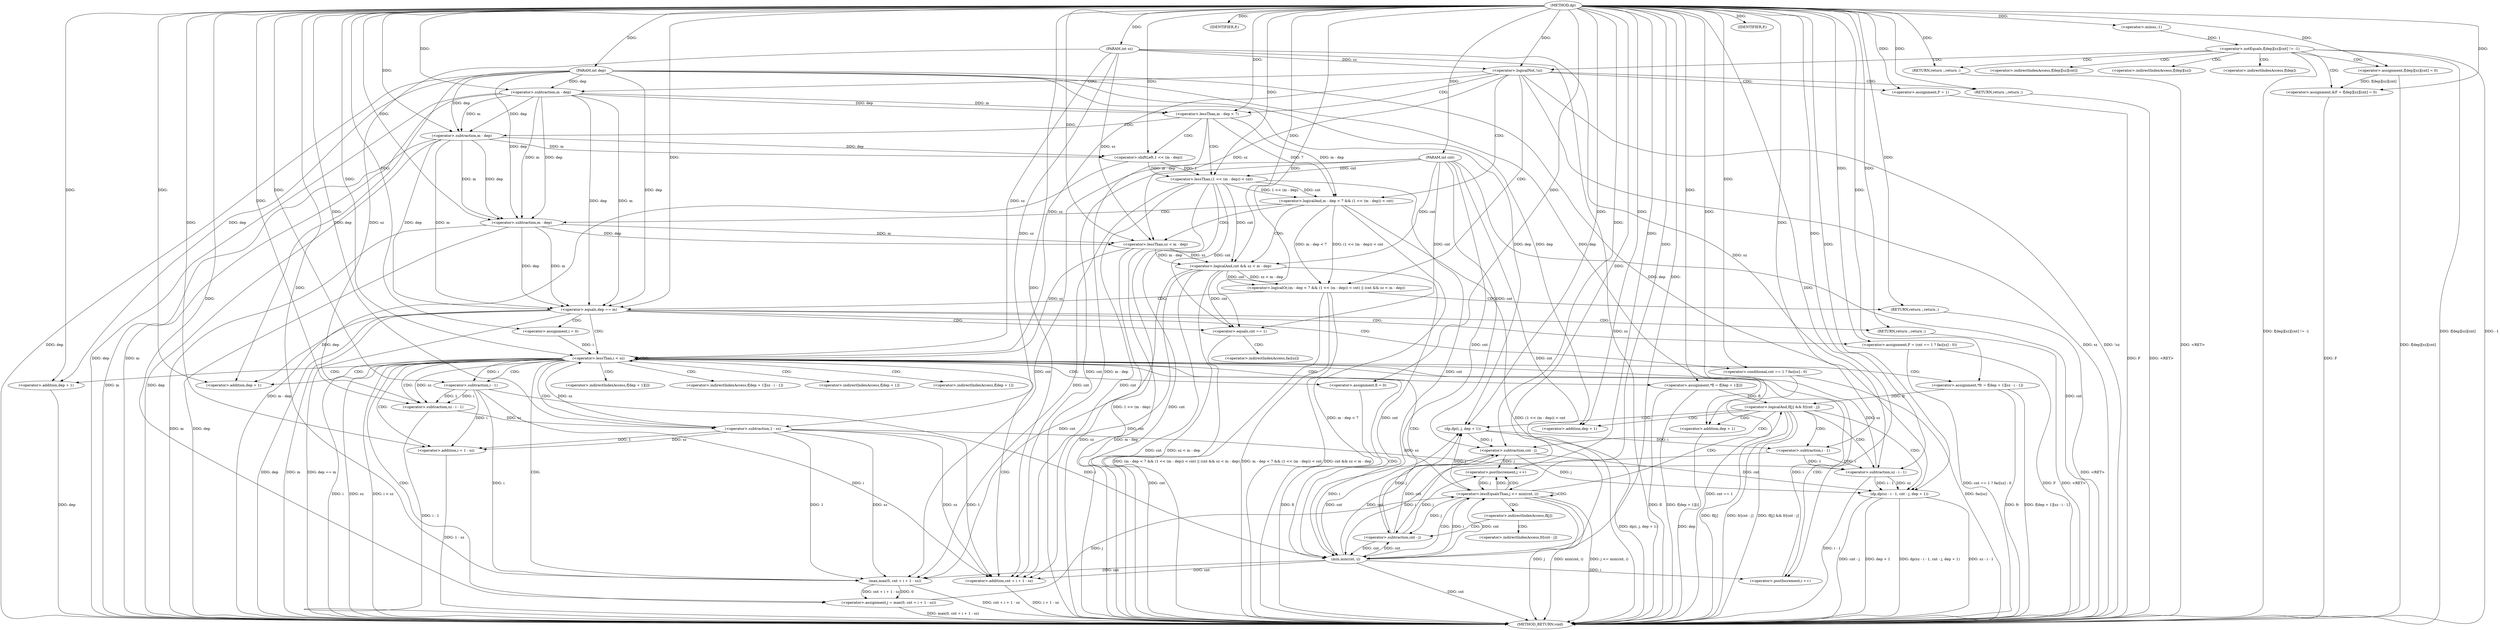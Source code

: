 digraph "dp" {  
"1000121" [label = "(METHOD,dp)" ]
"1000287" [label = "(METHOD_RETURN,void)" ]
"1000122" [label = "(PARAM,int sz)" ]
"1000123" [label = "(PARAM,int cnt)" ]
"1000124" [label = "(PARAM,int dep)" ]
"1000139" [label = "(<operator>.assignment,&F = f[dep][sz][cnt] = 0)" ]
"1000127" [label = "(<operator>.notEquals,f[dep][sz][cnt] != -1)" ]
"1000137" [label = "(RETURN,return ;,return ;)" ]
"1000151" [label = "(<operator>.logicalNot,!sz)" ]
"1000159" [label = "(<operator>.logicalOr,(m - dep < 7 && (1 << (m - dep)) < cnt) || (cnt && sz < m - dep))" ]
"1000180" [label = "(RETURN,return ;,return ;)" ]
"1000182" [label = "(<operator>.equals,dep == m)" ]
"1000199" [label = "(<operator>.assignment,i = 0)" ]
"1000202" [label = "(<operator>.lessThan,i < sz)" ]
"1000205" [label = "(<operator>.postIncrement,i ++)" ]
"1000141" [label = "(<operator>.assignment,f[dep][sz][cnt] = 0)" ]
"1000154" [label = "(<operator>.assignment,F = 1)" ]
"1000157" [label = "(RETURN,return ;,return ;)" ]
"1000186" [label = "(<operator>.assignment,F = (cnt == 1 ? fac[sz] : 0))" ]
"1000196" [label = "(RETURN,return ;,return ;)" ]
"1000209" [label = "(<operator>.assignment,fi = 0)" ]
"1000213" [label = "(<operator>.assignment,*fl = f[dep + 1][i])" ]
"1000223" [label = "(<operator>.assignment,*fr = f[dep + 1][sz - i - 1])" ]
"1000286" [label = "(IDENTIFIER,P,)" ]
"1000135" [label = "(<operator>.minus,-1)" ]
"1000160" [label = "(<operator>.logicalAnd,m - dep < 7 && (1 << (m - dep)) < cnt)" ]
"1000173" [label = "(<operator>.logicalAnd,cnt && sz < m - dep)" ]
"1000238" [label = "(<operator>.assignment,j = max(0, cnt + i + 1 - sz))" ]
"1000249" [label = "(<operator>.lessEqualsThan,j <= min(cnt, i))" ]
"1000254" [label = "(<operator>.postIncrement,j ++)" ]
"1000161" [label = "(<operator>.lessThan,m - dep < 7)" ]
"1000166" [label = "(<operator>.lessThan,(1 << (m - dep)) < cnt)" ]
"1000175" [label = "(<operator>.lessThan,sz < m - dep)" ]
"1000188" [label = "(<operator>.conditional,cnt == 1 ? fac[sz] : 0)" ]
"1000257" [label = "(<operator>.logicalAnd,fl[j] && fr[cnt - j])" ]
"1000162" [label = "(<operator>.subtraction,m - dep)" ]
"1000167" [label = "(<operator>.shiftLeft,1 << (m - dep))" ]
"1000177" [label = "(<operator>.subtraction,m - dep)" ]
"1000189" [label = "(<operator>.equals,cnt == 1)" ]
"1000231" [label = "(<operator>.subtraction,sz - i - 1)" ]
"1000240" [label = "(max,max(0, cnt + i + 1 - sz))" ]
"1000251" [label = "(min,min(cnt, i))" ]
"1000267" [label = "(dp,dp(i, j, dep + 1))" ]
"1000273" [label = "(dp,dp(sz - i - 1, cnt - j, dep + 1))" ]
"1000285" [label = "(IDENTIFIER,P,)" ]
"1000169" [label = "(<operator>.subtraction,m - dep)" ]
"1000218" [label = "(<operator>.addition,dep + 1)" ]
"1000228" [label = "(<operator>.addition,dep + 1)" ]
"1000233" [label = "(<operator>.subtraction,i - 1)" ]
"1000242" [label = "(<operator>.addition,cnt + i + 1 - sz)" ]
"1000244" [label = "(<operator>.addition,i + 1 - sz)" ]
"1000263" [label = "(<operator>.subtraction,cnt - j)" ]
"1000270" [label = "(<operator>.addition,dep + 1)" ]
"1000274" [label = "(<operator>.subtraction,sz - i - 1)" ]
"1000279" [label = "(<operator>.subtraction,cnt - j)" ]
"1000282" [label = "(<operator>.addition,dep + 1)" ]
"1000246" [label = "(<operator>.subtraction,1 - sz)" ]
"1000276" [label = "(<operator>.subtraction,i - 1)" ]
"1000142" [label = "(<operator>.indirectIndexAccess,f[dep][sz][cnt])" ]
"1000143" [label = "(<operator>.indirectIndexAccess,f[dep][sz])" ]
"1000215" [label = "(<operator>.indirectIndexAccess,f[dep + 1][i])" ]
"1000225" [label = "(<operator>.indirectIndexAccess,f[dep + 1][sz - i - 1])" ]
"1000144" [label = "(<operator>.indirectIndexAccess,f[dep])" ]
"1000192" [label = "(<operator>.indirectIndexAccess,fac[sz])" ]
"1000216" [label = "(<operator>.indirectIndexAccess,f[dep + 1])" ]
"1000226" [label = "(<operator>.indirectIndexAccess,f[dep + 1])" ]
"1000258" [label = "(<operator>.indirectIndexAccess,fl[j])" ]
"1000261" [label = "(<operator>.indirectIndexAccess,fr[cnt - j])" ]
  "1000196" -> "1000287"  [ label = "DDG: <RET>"] 
  "1000137" -> "1000287"  [ label = "DDG: <RET>"] 
  "1000122" -> "1000287"  [ label = "DDG: sz"] 
  "1000123" -> "1000287"  [ label = "DDG: cnt"] 
  "1000124" -> "1000287"  [ label = "DDG: dep"] 
  "1000127" -> "1000287"  [ label = "DDG: f[dep][sz][cnt]"] 
  "1000127" -> "1000287"  [ label = "DDG: -1"] 
  "1000127" -> "1000287"  [ label = "DDG: f[dep][sz][cnt] != -1"] 
  "1000139" -> "1000287"  [ label = "DDG: F"] 
  "1000141" -> "1000287"  [ label = "DDG: f[dep][sz][cnt]"] 
  "1000151" -> "1000287"  [ label = "DDG: sz"] 
  "1000151" -> "1000287"  [ label = "DDG: !sz"] 
  "1000162" -> "1000287"  [ label = "DDG: m"] 
  "1000162" -> "1000287"  [ label = "DDG: dep"] 
  "1000161" -> "1000287"  [ label = "DDG: m - dep"] 
  "1000160" -> "1000287"  [ label = "DDG: m - dep < 7"] 
  "1000169" -> "1000287"  [ label = "DDG: m"] 
  "1000169" -> "1000287"  [ label = "DDG: dep"] 
  "1000167" -> "1000287"  [ label = "DDG: m - dep"] 
  "1000166" -> "1000287"  [ label = "DDG: 1 << (m - dep)"] 
  "1000166" -> "1000287"  [ label = "DDG: cnt"] 
  "1000160" -> "1000287"  [ label = "DDG: (1 << (m - dep)) < cnt"] 
  "1000159" -> "1000287"  [ label = "DDG: m - dep < 7 && (1 << (m - dep)) < cnt"] 
  "1000173" -> "1000287"  [ label = "DDG: cnt"] 
  "1000175" -> "1000287"  [ label = "DDG: sz"] 
  "1000177" -> "1000287"  [ label = "DDG: m"] 
  "1000177" -> "1000287"  [ label = "DDG: dep"] 
  "1000175" -> "1000287"  [ label = "DDG: m - dep"] 
  "1000173" -> "1000287"  [ label = "DDG: sz < m - dep"] 
  "1000159" -> "1000287"  [ label = "DDG: cnt && sz < m - dep"] 
  "1000159" -> "1000287"  [ label = "DDG: (m - dep < 7 && (1 << (m - dep)) < cnt) || (cnt && sz < m - dep)"] 
  "1000182" -> "1000287"  [ label = "DDG: dep"] 
  "1000182" -> "1000287"  [ label = "DDG: m"] 
  "1000182" -> "1000287"  [ label = "DDG: dep == m"] 
  "1000202" -> "1000287"  [ label = "DDG: i"] 
  "1000202" -> "1000287"  [ label = "DDG: sz"] 
  "1000202" -> "1000287"  [ label = "DDG: i < sz"] 
  "1000209" -> "1000287"  [ label = "DDG: fi"] 
  "1000213" -> "1000287"  [ label = "DDG: fl"] 
  "1000213" -> "1000287"  [ label = "DDG: f[dep + 1][i]"] 
  "1000223" -> "1000287"  [ label = "DDG: fr"] 
  "1000228" -> "1000287"  [ label = "DDG: dep"] 
  "1000231" -> "1000287"  [ label = "DDG: i - 1"] 
  "1000223" -> "1000287"  [ label = "DDG: f[dep + 1][sz - i - 1]"] 
  "1000244" -> "1000287"  [ label = "DDG: 1 - sz"] 
  "1000242" -> "1000287"  [ label = "DDG: i + 1 - sz"] 
  "1000240" -> "1000287"  [ label = "DDG: cnt + i + 1 - sz"] 
  "1000238" -> "1000287"  [ label = "DDG: max(0, cnt + i + 1 - sz)"] 
  "1000249" -> "1000287"  [ label = "DDG: j"] 
  "1000251" -> "1000287"  [ label = "DDG: cnt"] 
  "1000249" -> "1000287"  [ label = "DDG: min(cnt, i)"] 
  "1000249" -> "1000287"  [ label = "DDG: j <= min(cnt, i)"] 
  "1000257" -> "1000287"  [ label = "DDG: fl[j]"] 
  "1000257" -> "1000287"  [ label = "DDG: fr[cnt - j]"] 
  "1000257" -> "1000287"  [ label = "DDG: fl[j] && fr[cnt - j]"] 
  "1000267" -> "1000287"  [ label = "DDG: dp(i, j, dep + 1)"] 
  "1000274" -> "1000287"  [ label = "DDG: i - 1"] 
  "1000273" -> "1000287"  [ label = "DDG: sz - i - 1"] 
  "1000273" -> "1000287"  [ label = "DDG: cnt - j"] 
  "1000282" -> "1000287"  [ label = "DDG: dep"] 
  "1000273" -> "1000287"  [ label = "DDG: dep + 1"] 
  "1000273" -> "1000287"  [ label = "DDG: dp(sz - i - 1, cnt - j, dep + 1)"] 
  "1000186" -> "1000287"  [ label = "DDG: F"] 
  "1000189" -> "1000287"  [ label = "DDG: cnt"] 
  "1000188" -> "1000287"  [ label = "DDG: cnt == 1"] 
  "1000188" -> "1000287"  [ label = "DDG: fac[sz]"] 
  "1000186" -> "1000287"  [ label = "DDG: cnt == 1 ? fac[sz] : 0"] 
  "1000154" -> "1000287"  [ label = "DDG: F"] 
  "1000157" -> "1000287"  [ label = "DDG: <RET>"] 
  "1000180" -> "1000287"  [ label = "DDG: <RET>"] 
  "1000121" -> "1000122"  [ label = "DDG: "] 
  "1000121" -> "1000123"  [ label = "DDG: "] 
  "1000121" -> "1000124"  [ label = "DDG: "] 
  "1000121" -> "1000137"  [ label = "DDG: "] 
  "1000121" -> "1000139"  [ label = "DDG: "] 
  "1000141" -> "1000139"  [ label = "DDG: f[dep][sz][cnt]"] 
  "1000121" -> "1000180"  [ label = "DDG: "] 
  "1000121" -> "1000199"  [ label = "DDG: "] 
  "1000135" -> "1000127"  [ label = "DDG: 1"] 
  "1000121" -> "1000141"  [ label = "DDG: "] 
  "1000122" -> "1000151"  [ label = "DDG: sz"] 
  "1000121" -> "1000151"  [ label = "DDG: "] 
  "1000121" -> "1000154"  [ label = "DDG: "] 
  "1000121" -> "1000157"  [ label = "DDG: "] 
  "1000160" -> "1000159"  [ label = "DDG: m - dep < 7"] 
  "1000160" -> "1000159"  [ label = "DDG: (1 << (m - dep)) < cnt"] 
  "1000173" -> "1000159"  [ label = "DDG: cnt"] 
  "1000173" -> "1000159"  [ label = "DDG: sz < m - dep"] 
  "1000162" -> "1000182"  [ label = "DDG: dep"] 
  "1000169" -> "1000182"  [ label = "DDG: dep"] 
  "1000177" -> "1000182"  [ label = "DDG: dep"] 
  "1000124" -> "1000182"  [ label = "DDG: dep"] 
  "1000121" -> "1000182"  [ label = "DDG: "] 
  "1000162" -> "1000182"  [ label = "DDG: m"] 
  "1000169" -> "1000182"  [ label = "DDG: m"] 
  "1000177" -> "1000182"  [ label = "DDG: m"] 
  "1000121" -> "1000186"  [ label = "DDG: "] 
  "1000121" -> "1000196"  [ label = "DDG: "] 
  "1000199" -> "1000202"  [ label = "DDG: i"] 
  "1000205" -> "1000202"  [ label = "DDG: i"] 
  "1000121" -> "1000202"  [ label = "DDG: "] 
  "1000151" -> "1000202"  [ label = "DDG: sz"] 
  "1000175" -> "1000202"  [ label = "DDG: sz"] 
  "1000246" -> "1000202"  [ label = "DDG: sz"] 
  "1000274" -> "1000202"  [ label = "DDG: sz"] 
  "1000122" -> "1000202"  [ label = "DDG: sz"] 
  "1000251" -> "1000205"  [ label = "DDG: i"] 
  "1000121" -> "1000205"  [ label = "DDG: "] 
  "1000121" -> "1000209"  [ label = "DDG: "] 
  "1000121" -> "1000286"  [ label = "DDG: "] 
  "1000121" -> "1000135"  [ label = "DDG: "] 
  "1000161" -> "1000160"  [ label = "DDG: m - dep"] 
  "1000161" -> "1000160"  [ label = "DDG: 7"] 
  "1000166" -> "1000160"  [ label = "DDG: 1 << (m - dep)"] 
  "1000166" -> "1000160"  [ label = "DDG: cnt"] 
  "1000166" -> "1000173"  [ label = "DDG: cnt"] 
  "1000123" -> "1000173"  [ label = "DDG: cnt"] 
  "1000121" -> "1000173"  [ label = "DDG: "] 
  "1000175" -> "1000173"  [ label = "DDG: sz"] 
  "1000175" -> "1000173"  [ label = "DDG: m - dep"] 
  "1000121" -> "1000213"  [ label = "DDG: "] 
  "1000121" -> "1000223"  [ label = "DDG: "] 
  "1000240" -> "1000238"  [ label = "DDG: cnt + i + 1 - sz"] 
  "1000240" -> "1000238"  [ label = "DDG: 0"] 
  "1000162" -> "1000161"  [ label = "DDG: m"] 
  "1000162" -> "1000161"  [ label = "DDG: dep"] 
  "1000121" -> "1000161"  [ label = "DDG: "] 
  "1000167" -> "1000166"  [ label = "DDG: 1"] 
  "1000167" -> "1000166"  [ label = "DDG: m - dep"] 
  "1000123" -> "1000166"  [ label = "DDG: cnt"] 
  "1000121" -> "1000166"  [ label = "DDG: "] 
  "1000151" -> "1000175"  [ label = "DDG: sz"] 
  "1000122" -> "1000175"  [ label = "DDG: sz"] 
  "1000121" -> "1000175"  [ label = "DDG: "] 
  "1000177" -> "1000175"  [ label = "DDG: dep"] 
  "1000177" -> "1000175"  [ label = "DDG: m"] 
  "1000121" -> "1000188"  [ label = "DDG: "] 
  "1000121" -> "1000238"  [ label = "DDG: "] 
  "1000238" -> "1000249"  [ label = "DDG: j"] 
  "1000254" -> "1000249"  [ label = "DDG: j"] 
  "1000121" -> "1000249"  [ label = "DDG: "] 
  "1000251" -> "1000249"  [ label = "DDG: i"] 
  "1000251" -> "1000249"  [ label = "DDG: cnt"] 
  "1000249" -> "1000254"  [ label = "DDG: j"] 
  "1000263" -> "1000254"  [ label = "DDG: j"] 
  "1000279" -> "1000254"  [ label = "DDG: j"] 
  "1000121" -> "1000254"  [ label = "DDG: "] 
  "1000121" -> "1000162"  [ label = "DDG: "] 
  "1000124" -> "1000162"  [ label = "DDG: dep"] 
  "1000121" -> "1000167"  [ label = "DDG: "] 
  "1000169" -> "1000167"  [ label = "DDG: m"] 
  "1000169" -> "1000167"  [ label = "DDG: dep"] 
  "1000162" -> "1000177"  [ label = "DDG: m"] 
  "1000169" -> "1000177"  [ label = "DDG: m"] 
  "1000121" -> "1000177"  [ label = "DDG: "] 
  "1000162" -> "1000177"  [ label = "DDG: dep"] 
  "1000169" -> "1000177"  [ label = "DDG: dep"] 
  "1000124" -> "1000177"  [ label = "DDG: dep"] 
  "1000166" -> "1000189"  [ label = "DDG: cnt"] 
  "1000173" -> "1000189"  [ label = "DDG: cnt"] 
  "1000123" -> "1000189"  [ label = "DDG: cnt"] 
  "1000121" -> "1000189"  [ label = "DDG: "] 
  "1000202" -> "1000231"  [ label = "DDG: sz"] 
  "1000122" -> "1000231"  [ label = "DDG: sz"] 
  "1000121" -> "1000231"  [ label = "DDG: "] 
  "1000233" -> "1000231"  [ label = "DDG: 1"] 
  "1000233" -> "1000231"  [ label = "DDG: i"] 
  "1000121" -> "1000240"  [ label = "DDG: "] 
  "1000166" -> "1000240"  [ label = "DDG: cnt"] 
  "1000173" -> "1000240"  [ label = "DDG: cnt"] 
  "1000251" -> "1000240"  [ label = "DDG: cnt"] 
  "1000123" -> "1000240"  [ label = "DDG: cnt"] 
  "1000233" -> "1000240"  [ label = "DDG: i"] 
  "1000246" -> "1000240"  [ label = "DDG: 1"] 
  "1000246" -> "1000240"  [ label = "DDG: sz"] 
  "1000263" -> "1000251"  [ label = "DDG: cnt"] 
  "1000279" -> "1000251"  [ label = "DDG: cnt"] 
  "1000123" -> "1000251"  [ label = "DDG: cnt"] 
  "1000121" -> "1000251"  [ label = "DDG: "] 
  "1000166" -> "1000251"  [ label = "DDG: cnt"] 
  "1000173" -> "1000251"  [ label = "DDG: cnt"] 
  "1000276" -> "1000251"  [ label = "DDG: i"] 
  "1000233" -> "1000251"  [ label = "DDG: i"] 
  "1000213" -> "1000257"  [ label = "DDG: fl"] 
  "1000223" -> "1000257"  [ label = "DDG: fr"] 
  "1000121" -> "1000285"  [ label = "DDG: "] 
  "1000162" -> "1000169"  [ label = "DDG: m"] 
  "1000121" -> "1000169"  [ label = "DDG: "] 
  "1000162" -> "1000169"  [ label = "DDG: dep"] 
  "1000124" -> "1000169"  [ label = "DDG: dep"] 
  "1000182" -> "1000218"  [ label = "DDG: dep"] 
  "1000124" -> "1000218"  [ label = "DDG: dep"] 
  "1000121" -> "1000218"  [ label = "DDG: "] 
  "1000124" -> "1000228"  [ label = "DDG: dep"] 
  "1000121" -> "1000228"  [ label = "DDG: "] 
  "1000202" -> "1000233"  [ label = "DDG: i"] 
  "1000121" -> "1000233"  [ label = "DDG: "] 
  "1000166" -> "1000242"  [ label = "DDG: cnt"] 
  "1000173" -> "1000242"  [ label = "DDG: cnt"] 
  "1000251" -> "1000242"  [ label = "DDG: cnt"] 
  "1000123" -> "1000242"  [ label = "DDG: cnt"] 
  "1000121" -> "1000242"  [ label = "DDG: "] 
  "1000233" -> "1000242"  [ label = "DDG: i"] 
  "1000246" -> "1000242"  [ label = "DDG: 1"] 
  "1000246" -> "1000242"  [ label = "DDG: sz"] 
  "1000251" -> "1000267"  [ label = "DDG: i"] 
  "1000121" -> "1000267"  [ label = "DDG: "] 
  "1000249" -> "1000267"  [ label = "DDG: j"] 
  "1000263" -> "1000267"  [ label = "DDG: j"] 
  "1000124" -> "1000267"  [ label = "DDG: dep"] 
  "1000274" -> "1000273"  [ label = "DDG: i - 1"] 
  "1000274" -> "1000273"  [ label = "DDG: sz"] 
  "1000279" -> "1000273"  [ label = "DDG: j"] 
  "1000279" -> "1000273"  [ label = "DDG: cnt"] 
  "1000124" -> "1000273"  [ label = "DDG: dep"] 
  "1000121" -> "1000273"  [ label = "DDG: "] 
  "1000233" -> "1000244"  [ label = "DDG: i"] 
  "1000121" -> "1000244"  [ label = "DDG: "] 
  "1000246" -> "1000244"  [ label = "DDG: 1"] 
  "1000246" -> "1000244"  [ label = "DDG: sz"] 
  "1000251" -> "1000263"  [ label = "DDG: cnt"] 
  "1000123" -> "1000263"  [ label = "DDG: cnt"] 
  "1000121" -> "1000263"  [ label = "DDG: "] 
  "1000249" -> "1000263"  [ label = "DDG: j"] 
  "1000124" -> "1000270"  [ label = "DDG: dep"] 
  "1000121" -> "1000270"  [ label = "DDG: "] 
  "1000246" -> "1000274"  [ label = "DDG: sz"] 
  "1000122" -> "1000274"  [ label = "DDG: sz"] 
  "1000121" -> "1000274"  [ label = "DDG: "] 
  "1000276" -> "1000274"  [ label = "DDG: 1"] 
  "1000276" -> "1000274"  [ label = "DDG: i"] 
  "1000251" -> "1000279"  [ label = "DDG: cnt"] 
  "1000263" -> "1000279"  [ label = "DDG: cnt"] 
  "1000123" -> "1000279"  [ label = "DDG: cnt"] 
  "1000121" -> "1000279"  [ label = "DDG: "] 
  "1000267" -> "1000279"  [ label = "DDG: j"] 
  "1000124" -> "1000282"  [ label = "DDG: dep"] 
  "1000121" -> "1000282"  [ label = "DDG: "] 
  "1000121" -> "1000246"  [ label = "DDG: "] 
  "1000231" -> "1000246"  [ label = "DDG: sz"] 
  "1000122" -> "1000246"  [ label = "DDG: sz"] 
  "1000267" -> "1000276"  [ label = "DDG: i"] 
  "1000121" -> "1000276"  [ label = "DDG: "] 
  "1000127" -> "1000142"  [ label = "CDG: "] 
  "1000127" -> "1000141"  [ label = "CDG: "] 
  "1000127" -> "1000139"  [ label = "CDG: "] 
  "1000127" -> "1000144"  [ label = "CDG: "] 
  "1000127" -> "1000151"  [ label = "CDG: "] 
  "1000127" -> "1000143"  [ label = "CDG: "] 
  "1000127" -> "1000137"  [ label = "CDG: "] 
  "1000151" -> "1000161"  [ label = "CDG: "] 
  "1000151" -> "1000157"  [ label = "CDG: "] 
  "1000151" -> "1000154"  [ label = "CDG: "] 
  "1000151" -> "1000160"  [ label = "CDG: "] 
  "1000151" -> "1000159"  [ label = "CDG: "] 
  "1000151" -> "1000162"  [ label = "CDG: "] 
  "1000159" -> "1000182"  [ label = "CDG: "] 
  "1000159" -> "1000180"  [ label = "CDG: "] 
  "1000182" -> "1000199"  [ label = "CDG: "] 
  "1000182" -> "1000188"  [ label = "CDG: "] 
  "1000182" -> "1000186"  [ label = "CDG: "] 
  "1000182" -> "1000189"  [ label = "CDG: "] 
  "1000182" -> "1000196"  [ label = "CDG: "] 
  "1000182" -> "1000202"  [ label = "CDG: "] 
  "1000202" -> "1000238"  [ label = "CDG: "] 
  "1000202" -> "1000233"  [ label = "CDG: "] 
  "1000202" -> "1000244"  [ label = "CDG: "] 
  "1000202" -> "1000216"  [ label = "CDG: "] 
  "1000202" -> "1000251"  [ label = "CDG: "] 
  "1000202" -> "1000242"  [ label = "CDG: "] 
  "1000202" -> "1000240"  [ label = "CDG: "] 
  "1000202" -> "1000226"  [ label = "CDG: "] 
  "1000202" -> "1000246"  [ label = "CDG: "] 
  "1000202" -> "1000213"  [ label = "CDG: "] 
  "1000202" -> "1000215"  [ label = "CDG: "] 
  "1000202" -> "1000225"  [ label = "CDG: "] 
  "1000202" -> "1000205"  [ label = "CDG: "] 
  "1000202" -> "1000249"  [ label = "CDG: "] 
  "1000202" -> "1000218"  [ label = "CDG: "] 
  "1000202" -> "1000202"  [ label = "CDG: "] 
  "1000202" -> "1000231"  [ label = "CDG: "] 
  "1000202" -> "1000209"  [ label = "CDG: "] 
  "1000202" -> "1000223"  [ label = "CDG: "] 
  "1000202" -> "1000228"  [ label = "CDG: "] 
  "1000160" -> "1000173"  [ label = "CDG: "] 
  "1000160" -> "1000175"  [ label = "CDG: "] 
  "1000160" -> "1000177"  [ label = "CDG: "] 
  "1000161" -> "1000166"  [ label = "CDG: "] 
  "1000161" -> "1000167"  [ label = "CDG: "] 
  "1000161" -> "1000169"  [ label = "CDG: "] 
  "1000249" -> "1000258"  [ label = "CDG: "] 
  "1000249" -> "1000251"  [ label = "CDG: "] 
  "1000249" -> "1000254"  [ label = "CDG: "] 
  "1000249" -> "1000249"  [ label = "CDG: "] 
  "1000249" -> "1000257"  [ label = "CDG: "] 
  "1000189" -> "1000192"  [ label = "CDG: "] 
  "1000257" -> "1000276"  [ label = "CDG: "] 
  "1000257" -> "1000274"  [ label = "CDG: "] 
  "1000257" -> "1000282"  [ label = "CDG: "] 
  "1000257" -> "1000273"  [ label = "CDG: "] 
  "1000257" -> "1000270"  [ label = "CDG: "] 
  "1000257" -> "1000279"  [ label = "CDG: "] 
  "1000257" -> "1000267"  [ label = "CDG: "] 
  "1000258" -> "1000261"  [ label = "CDG: "] 
  "1000258" -> "1000263"  [ label = "CDG: "] 
}
